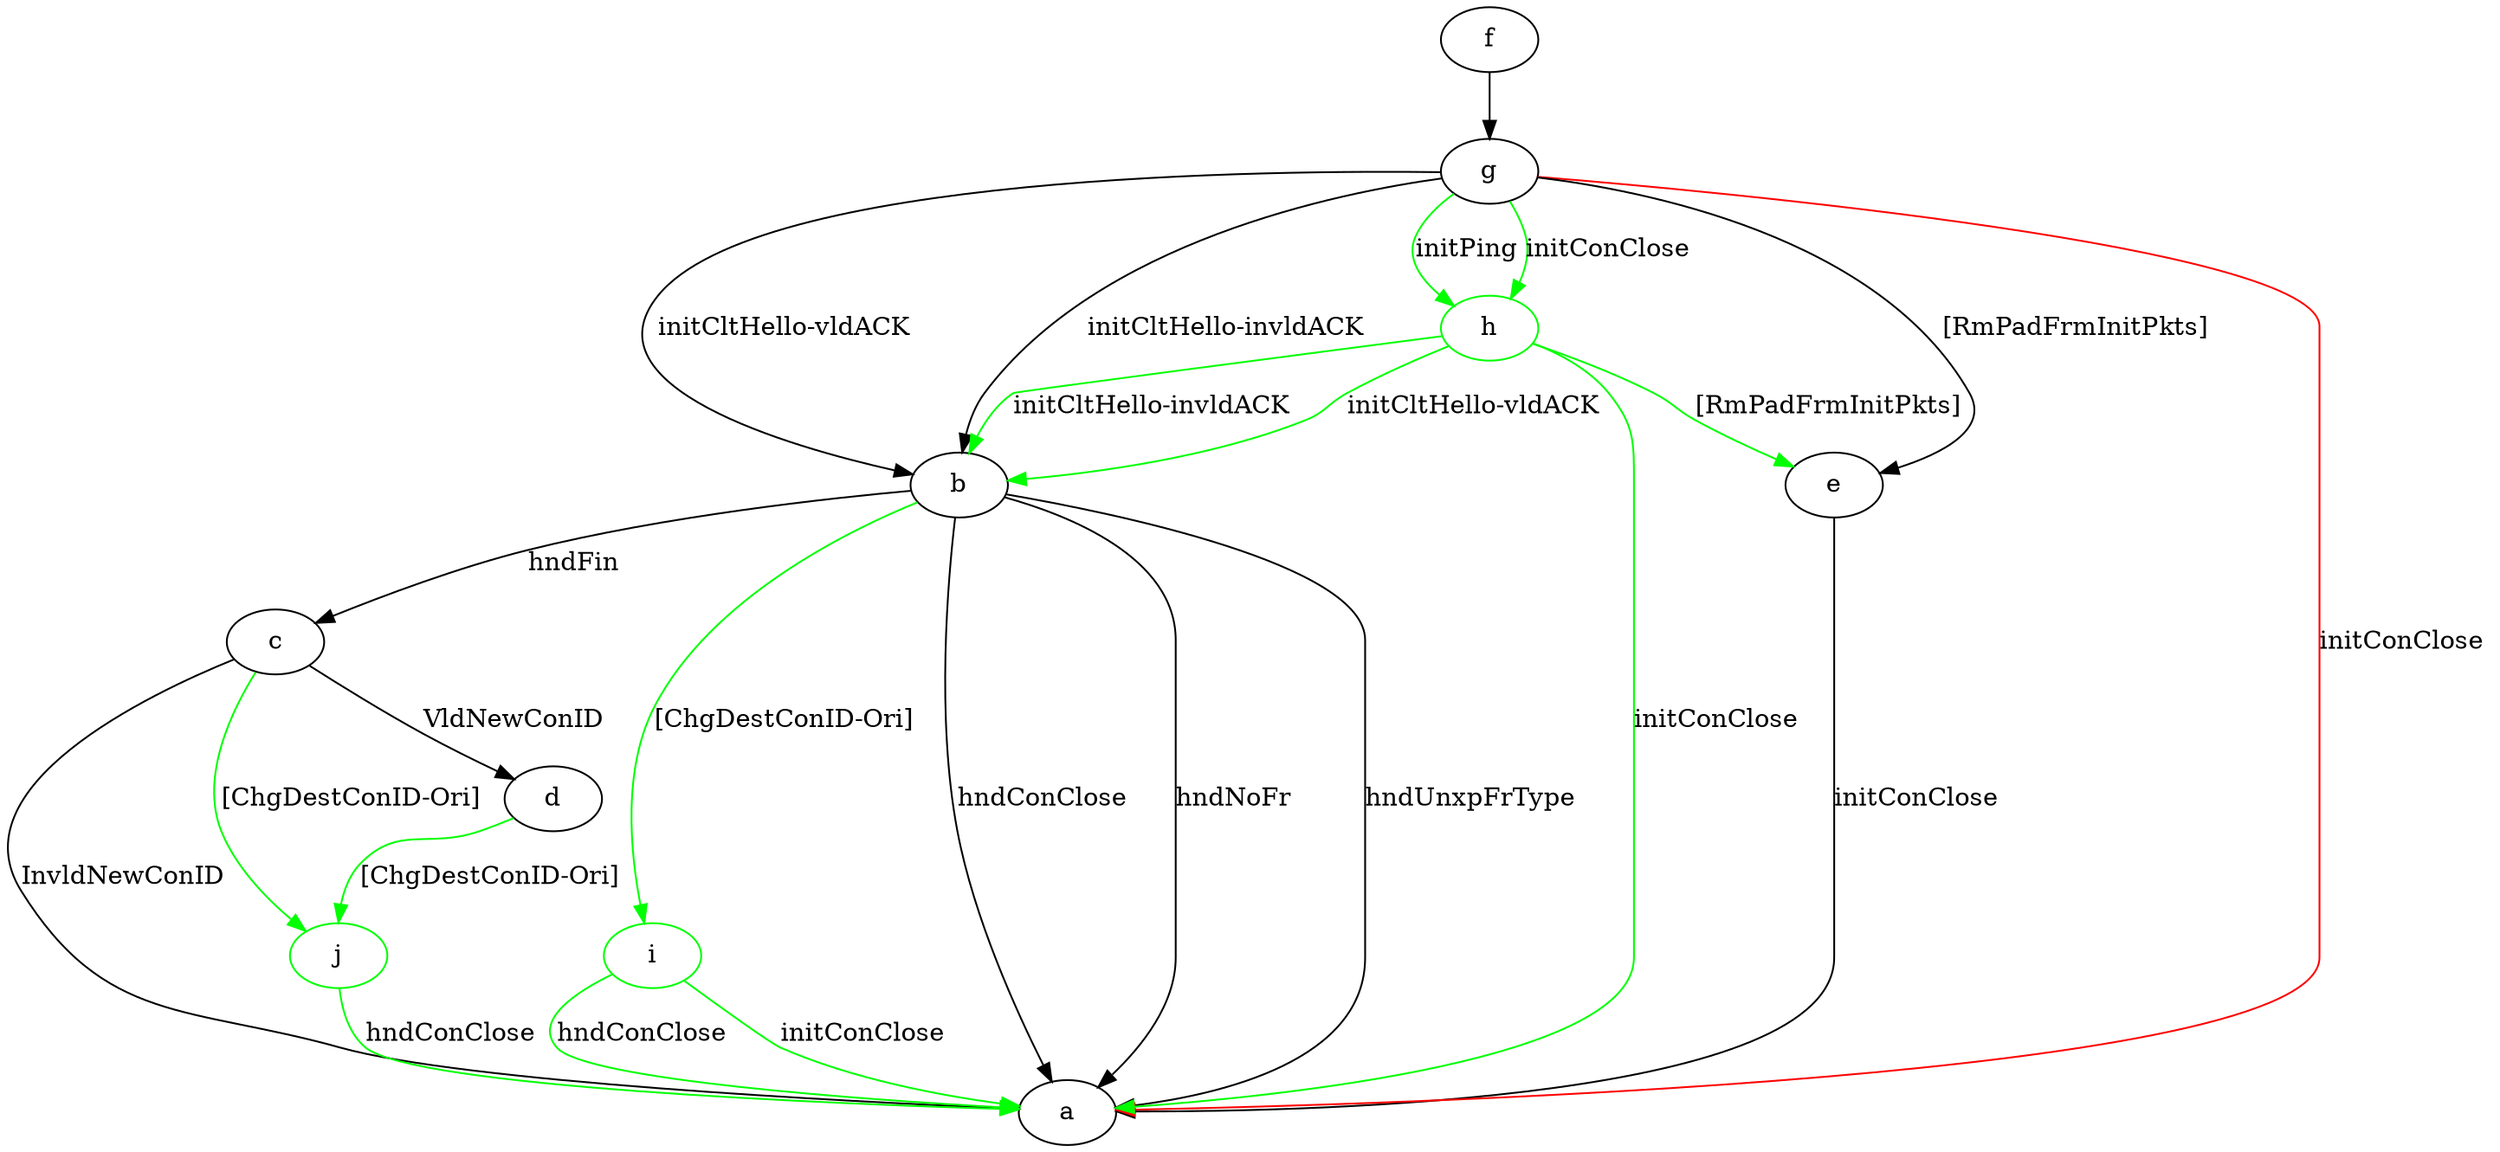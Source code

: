 digraph "" {
	b -> a	[key=0,
		label="hndConClose "];
	b -> a	[key=1,
		label="hndNoFr "];
	b -> a	[key=2,
		label="hndUnxpFrType "];
	b -> c	[key=0,
		label="hndFin "];
	i	[color=green];
	b -> i	[key=0,
		color=green,
		label="[ChgDestConID-Ori] "];
	c -> a	[key=0,
		label="InvldNewConID "];
	c -> d	[key=0,
		label="VldNewConID "];
	j	[color=green];
	c -> j	[key=0,
		color=green,
		label="[ChgDestConID-Ori] "];
	d -> j	[key=0,
		color=green,
		label="[ChgDestConID-Ori] "];
	e -> a	[key=0,
		label="initConClose "];
	f -> g	[key=0];
	g -> a	[key=0,
		color=red,
		label="initConClose "];
	g -> b	[key=0,
		label="initCltHello-vldACK "];
	g -> b	[key=1,
		label="initCltHello-invldACK "];
	g -> e	[key=0,
		label="[RmPadFrmInitPkts] "];
	h	[color=green];
	g -> h	[key=0,
		color=green,
		label="initPing "];
	g -> h	[key=1,
		color=green,
		label="initConClose "];
	h -> a	[key=0,
		color=green,
		label="initConClose "];
	h -> b	[key=0,
		color=green,
		label="initCltHello-vldACK "];
	h -> b	[key=1,
		color=green,
		label="initCltHello-invldACK "];
	h -> e	[key=0,
		color=green,
		label="[RmPadFrmInitPkts] "];
	i -> a	[key=0,
		color=green,
		label="initConClose "];
	i -> a	[key=1,
		color=green,
		label="hndConClose "];
	j -> a	[key=0,
		color=green,
		label="hndConClose "];
}

